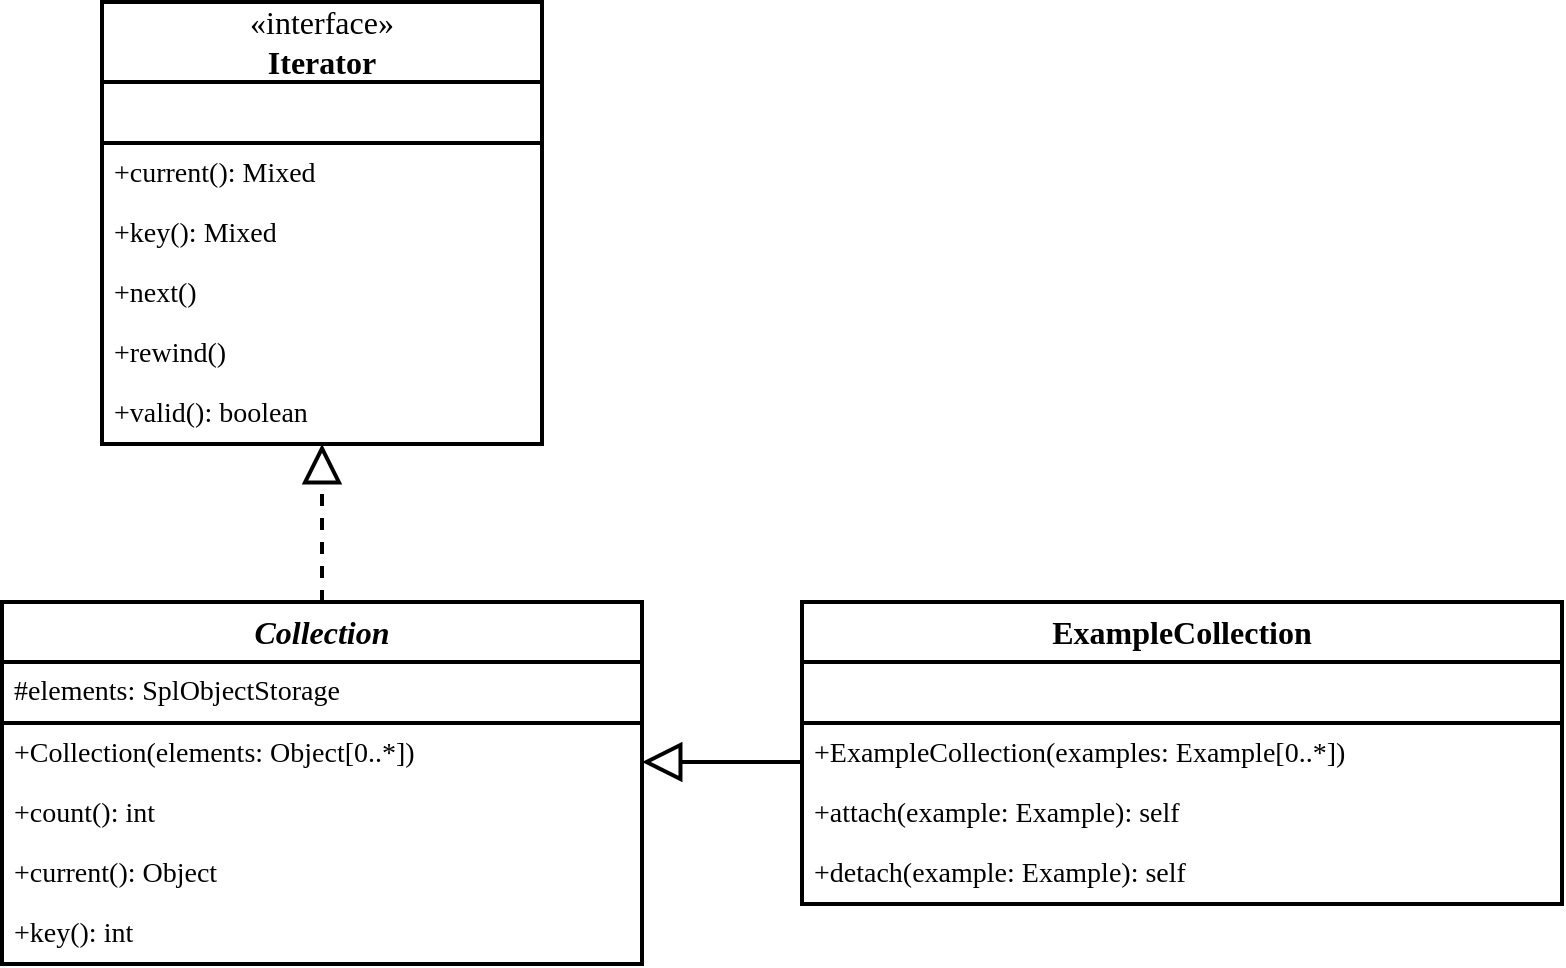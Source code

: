 <mxfile version="13.7.3" type="device" pages="2"><diagram id="HzJDjm7sdKUmM8Tuk4fB" name="collections"><mxGraphModel dx="1264" dy="592" grid="1" gridSize="10" guides="1" tooltips="1" connect="1" arrows="1" fold="1" page="1" pageScale="1" pageWidth="2336" pageHeight="1654" math="0" shadow="0"><root><mxCell id="YtUY-2kbkM7jE1DaFU9k-0"/><mxCell id="YtUY-2kbkM7jE1DaFU9k-1" parent="YtUY-2kbkM7jE1DaFU9k-0"/><mxCell id="v2nM0Q_gsC54IUN-xVkL-8" value="&lt;span&gt;Collection&lt;/span&gt;" style="swimlane;fontStyle=3;align=center;verticalAlign=middle;childLayout=stackLayout;horizontal=1;startSize=30;horizontalStack=0;resizeParent=1;resizeParentMax=0;resizeLast=0;collapsible=0;marginBottom=0;fontSize=16;fontFamily=Lucida Console;strokeWidth=2;swimlaneLine=1;rounded=0;shadow=0;glass=0;swimlaneFillColor=none;fillColor=none;labelBackgroundColor=none;labelBorderColor=none;whiteSpace=wrap;html=1;noLabel=0;expand=1;dropTarget=1;container=0;movableLabel=0;treeFolding=0;comic=0;" parent="YtUY-2kbkM7jE1DaFU9k-1" vertex="1"><mxGeometry x="80" y="380" width="320" height="181" as="geometry"><mxRectangle x="40" y="40" width="160" height="32" as="alternateBounds"/></mxGeometry></mxCell><mxCell id="v2nM0Q_gsC54IUN-xVkL-9" value="#elements: SplObjectStorage" style="text;align=left;verticalAlign=middle;spacingLeft=4;spacingRight=4;overflow=hidden;rotatable=0;points=[[0,0.5],[1,0.5]];portConstraint=eastwest;fontSize=14;fontFamily=Lucida Console;whiteSpace=wrap;strokeWidth=2;html=1;labelBackgroundColor=none;" parent="v2nM0Q_gsC54IUN-xVkL-8" vertex="1"><mxGeometry y="30" width="320" height="30" as="geometry"/></mxCell><mxCell id="v2nM0Q_gsC54IUN-xVkL-11" value="" style="line;strokeWidth=2;fillColor=none;align=left;verticalAlign=middle;spacingTop=-1;spacingLeft=3;spacingRight=3;rotatable=0;labelPosition=right;points=[];portConstraint=eastwest;fontSize=11;html=1;" parent="v2nM0Q_gsC54IUN-xVkL-8" vertex="1"><mxGeometry y="60" width="320" height="1" as="geometry"/></mxCell><mxCell id="r6J_JK4LlULFJ6nVrDtr-6" value="+Collection(elements: Object[0..*])" style="text;strokeColor=none;fillColor=none;align=left;verticalAlign=middle;spacingLeft=4;spacingRight=4;overflow=hidden;rotatable=0;points=[[0,0.5],[1,0.5]];portConstraint=eastwest;fontSize=14;fontFamily=Lucida Console;whiteSpace=wrap;html=1;fontStyle=0" parent="v2nM0Q_gsC54IUN-xVkL-8" vertex="1"><mxGeometry y="61" width="320" height="30" as="geometry"/></mxCell><mxCell id="v2nM0Q_gsC54IUN-xVkL-14" value="+count(): int" style="text;strokeColor=none;fillColor=none;align=left;verticalAlign=middle;spacingLeft=4;spacingRight=4;overflow=hidden;rotatable=0;points=[[0,0.5],[1,0.5]];portConstraint=eastwest;fontSize=14;fontFamily=Lucida Console;whiteSpace=wrap;html=1;fontStyle=0" parent="v2nM0Q_gsC54IUN-xVkL-8" vertex="1"><mxGeometry y="91" width="320" height="30" as="geometry"/></mxCell><mxCell id="v2nM0Q_gsC54IUN-xVkL-16" value="+current(): Object" style="text;strokeColor=none;fillColor=none;align=left;verticalAlign=middle;spacingLeft=4;spacingRight=4;overflow=hidden;rotatable=0;points=[[0,0.5],[1,0.5]];portConstraint=eastwest;fontSize=14;fontFamily=Lucida Console;whiteSpace=wrap;html=1;fontStyle=0" parent="v2nM0Q_gsC54IUN-xVkL-8" vertex="1"><mxGeometry y="121" width="320" height="30" as="geometry"/></mxCell><mxCell id="v2nM0Q_gsC54IUN-xVkL-17" value="+key(): int" style="text;strokeColor=none;fillColor=none;align=left;verticalAlign=middle;spacingLeft=4;spacingRight=4;overflow=hidden;rotatable=0;points=[[0,0.5],[1,0.5]];portConstraint=eastwest;fontSize=14;fontFamily=Lucida Console;whiteSpace=wrap;html=1;fontStyle=0" parent="v2nM0Q_gsC54IUN-xVkL-8" vertex="1"><mxGeometry y="151" width="320" height="30" as="geometry"/></mxCell><mxCell id="v2nM0Q_gsC54IUN-xVkL-13" style="edgeStyle=orthogonalEdgeStyle;rounded=0;orthogonalLoop=1;jettySize=auto;html=1;fontSize=14;strokeWidth=2;endArrow=block;endFill=0;anchorPointDirection=1;snapToPoint=0;fixDash=0;noJump=0;comic=0;endSize=15;startSize=5;dashed=1;" parent="YtUY-2kbkM7jE1DaFU9k-1" source="v2nM0Q_gsC54IUN-xVkL-8" target="v2nM0Q_gsC54IUN-xVkL-0" edge="1"><mxGeometry relative="1" as="geometry"><mxPoint x="799.999" y="360" as="sourcePoint"/><mxPoint x="509.999" y="111" as="targetPoint"/><Array as="points"><mxPoint x="240" y="340"/><mxPoint x="240" y="340"/></Array></mxGeometry></mxCell><mxCell id="ymG-iNBQmfL_p_jZAI6Z-1" style="edgeStyle=orthogonalEdgeStyle;rounded=0;orthogonalLoop=1;jettySize=auto;html=1;fontSize=14;strokeWidth=2;endArrow=block;endFill=0;anchorPointDirection=1;snapToPoint=0;fixDash=0;noJump=0;comic=0;endSize=15;startSize=5;jumpStyle=gap;jumpSize=10;" parent="YtUY-2kbkM7jE1DaFU9k-1" source="r6J_JK4LlULFJ6nVrDtr-0" target="v2nM0Q_gsC54IUN-xVkL-8" edge="1"><mxGeometry relative="1" as="geometry"><mxPoint x="450" y="350" as="sourcePoint"/><mxPoint x="700" y="280" as="targetPoint"/><Array as="points"><mxPoint x="460" y="460"/><mxPoint x="460" y="460"/></Array></mxGeometry></mxCell><mxCell id="r6J_JK4LlULFJ6nVrDtr-0" value="&lt;span&gt;ExampleCollection&lt;/span&gt;" style="swimlane;fontStyle=1;align=center;verticalAlign=middle;childLayout=stackLayout;horizontal=1;startSize=30;horizontalStack=0;resizeParent=1;resizeParentMax=0;resizeLast=0;collapsible=0;marginBottom=0;fontSize=16;fontFamily=Lucida Console;strokeWidth=2;swimlaneLine=1;rounded=0;shadow=0;glass=0;swimlaneFillColor=none;fillColor=none;labelBackgroundColor=none;labelBorderColor=none;whiteSpace=wrap;html=1;noLabel=0;expand=1;dropTarget=1;container=0;movableLabel=0;treeFolding=0;comic=0;" parent="YtUY-2kbkM7jE1DaFU9k-1" vertex="1"><mxGeometry x="480" y="380" width="380" height="151" as="geometry"><mxRectangle x="40" y="40" width="160" height="32" as="alternateBounds"/></mxGeometry></mxCell><mxCell id="r6J_JK4LlULFJ6nVrDtr-1" value="&amp;nbsp;" style="text;align=left;verticalAlign=middle;spacingLeft=4;spacingRight=4;overflow=hidden;rotatable=0;points=[[0,0.5],[1,0.5]];portConstraint=eastwest;fontSize=14;fontFamily=Lucida Console;whiteSpace=wrap;strokeWidth=2;html=1;labelBackgroundColor=none;" parent="r6J_JK4LlULFJ6nVrDtr-0" vertex="1"><mxGeometry y="30" width="380" height="30" as="geometry"/></mxCell><mxCell id="r6J_JK4LlULFJ6nVrDtr-2" value="" style="line;strokeWidth=2;fillColor=none;align=left;verticalAlign=middle;spacingTop=-1;spacingLeft=3;spacingRight=3;rotatable=0;labelPosition=right;points=[];portConstraint=eastwest;fontSize=11;html=1;" parent="r6J_JK4LlULFJ6nVrDtr-0" vertex="1"><mxGeometry y="60" width="380" height="1" as="geometry"/></mxCell><mxCell id="r6J_JK4LlULFJ6nVrDtr-8" value="+ExampleCollection(examples: Example[0..*])" style="text;strokeColor=none;fillColor=none;align=left;verticalAlign=middle;spacingLeft=4;spacingRight=4;overflow=hidden;rotatable=0;points=[[0,0.5],[1,0.5]];portConstraint=eastwest;fontSize=14;fontFamily=Lucida Console;whiteSpace=wrap;html=1;fontStyle=0" parent="r6J_JK4LlULFJ6nVrDtr-0" vertex="1"><mxGeometry y="61" width="380" height="30" as="geometry"/></mxCell><mxCell id="r6J_JK4LlULFJ6nVrDtr-4" value="+attach(example: Example): self" style="text;strokeColor=none;fillColor=none;align=left;verticalAlign=middle;spacingLeft=4;spacingRight=4;overflow=hidden;rotatable=0;points=[[0,0.5],[1,0.5]];portConstraint=eastwest;fontSize=14;fontFamily=Lucida Console;whiteSpace=wrap;html=1;fontStyle=0" parent="r6J_JK4LlULFJ6nVrDtr-0" vertex="1"><mxGeometry y="91" width="380" height="30" as="geometry"/></mxCell><mxCell id="ymG-iNBQmfL_p_jZAI6Z-0" value="+detach(example: Example): self" style="text;strokeColor=none;fillColor=none;align=left;verticalAlign=middle;spacingLeft=4;spacingRight=4;overflow=hidden;rotatable=0;points=[[0,0.5],[1,0.5]];portConstraint=eastwest;fontSize=14;fontFamily=Lucida Console;whiteSpace=wrap;html=1;fontStyle=0" parent="r6J_JK4LlULFJ6nVrDtr-0" vertex="1"><mxGeometry y="121" width="380" height="30" as="geometry"/></mxCell><mxCell id="v2nM0Q_gsC54IUN-xVkL-0" value="&lt;span style=&quot;font-weight: 400&quot;&gt;«interface»&lt;/span&gt;&lt;br style=&quot;font-weight: 400&quot;&gt;Iterator" style="swimlane;fontStyle=1;align=center;verticalAlign=middle;childLayout=stackLayout;horizontal=1;startSize=40;horizontalStack=0;resizeParent=1;resizeParentMax=0;resizeLast=0;collapsible=0;marginBottom=0;fontSize=16;fontFamily=Lucida Console;strokeWidth=2;swimlaneLine=1;rounded=0;shadow=0;glass=0;swimlaneFillColor=none;fillColor=none;labelBackgroundColor=none;labelBorderColor=none;whiteSpace=wrap;html=1;noLabel=0;expand=1;dropTarget=1;container=0;movableLabel=0;treeFolding=0;comic=0;" parent="YtUY-2kbkM7jE1DaFU9k-1" vertex="1"><mxGeometry x="130" y="80" width="220" height="221" as="geometry"><mxRectangle x="40" y="40" width="160" height="32" as="alternateBounds"/></mxGeometry></mxCell><mxCell id="v2nM0Q_gsC54IUN-xVkL-1" value="&amp;nbsp;" style="text;align=left;verticalAlign=middle;spacingLeft=4;spacingRight=4;overflow=hidden;rotatable=0;points=[[0,0.5],[1,0.5]];portConstraint=eastwest;fontSize=14;fontFamily=Lucida Console;whiteSpace=wrap;strokeWidth=2;html=1;labelBackgroundColor=none;" parent="v2nM0Q_gsC54IUN-xVkL-0" vertex="1"><mxGeometry y="40" width="220" height="30" as="geometry"/></mxCell><mxCell id="v2nM0Q_gsC54IUN-xVkL-2" value="" style="line;strokeWidth=2;fillColor=none;align=left;verticalAlign=middle;spacingTop=-1;spacingLeft=3;spacingRight=3;rotatable=0;labelPosition=right;points=[];portConstraint=eastwest;fontSize=11;html=1;" parent="v2nM0Q_gsC54IUN-xVkL-0" vertex="1"><mxGeometry y="70" width="220" height="1" as="geometry"/></mxCell><mxCell id="v2nM0Q_gsC54IUN-xVkL-4" value="+current(): Mixed" style="text;strokeColor=none;fillColor=none;align=left;verticalAlign=middle;spacingLeft=4;spacingRight=4;overflow=hidden;rotatable=0;points=[[0,0.5],[1,0.5]];portConstraint=eastwest;fontSize=14;fontFamily=Lucida Console;whiteSpace=wrap;html=1;" parent="v2nM0Q_gsC54IUN-xVkL-0" vertex="1"><mxGeometry y="71" width="220" height="30" as="geometry"/></mxCell><mxCell id="v2nM0Q_gsC54IUN-xVkL-5" value="+key(): Mixed" style="text;strokeColor=none;fillColor=none;align=left;verticalAlign=middle;spacingLeft=4;spacingRight=4;overflow=hidden;rotatable=0;points=[[0,0.5],[1,0.5]];portConstraint=eastwest;fontSize=14;fontFamily=Lucida Console;whiteSpace=wrap;html=1;" parent="v2nM0Q_gsC54IUN-xVkL-0" vertex="1"><mxGeometry y="101" width="220" height="30" as="geometry"/></mxCell><mxCell id="v2nM0Q_gsC54IUN-xVkL-6" value="+next()" style="text;strokeColor=none;fillColor=none;align=left;verticalAlign=middle;spacingLeft=4;spacingRight=4;overflow=hidden;rotatable=0;points=[[0,0.5],[1,0.5]];portConstraint=eastwest;fontSize=14;fontFamily=Lucida Console;whiteSpace=wrap;html=1;" parent="v2nM0Q_gsC54IUN-xVkL-0" vertex="1"><mxGeometry y="131" width="220" height="30" as="geometry"/></mxCell><mxCell id="v2nM0Q_gsC54IUN-xVkL-3" value="+rewind()" style="text;strokeColor=none;fillColor=none;align=left;verticalAlign=middle;spacingLeft=4;spacingRight=4;overflow=hidden;rotatable=0;points=[[0,0.5],[1,0.5]];portConstraint=eastwest;fontSize=14;fontFamily=Lucida Console;whiteSpace=wrap;html=1;" parent="v2nM0Q_gsC54IUN-xVkL-0" vertex="1"><mxGeometry y="161" width="220" height="30" as="geometry"/></mxCell><mxCell id="v2nM0Q_gsC54IUN-xVkL-7" value="+valid(): boolean" style="text;strokeColor=none;fillColor=none;align=left;verticalAlign=middle;spacingLeft=4;spacingRight=4;overflow=hidden;rotatable=0;points=[[0,0.5],[1,0.5]];portConstraint=eastwest;fontSize=14;fontFamily=Lucida Console;whiteSpace=wrap;html=1;" parent="v2nM0Q_gsC54IUN-xVkL-0" vertex="1"><mxGeometry y="191" width="220" height="30" as="geometry"/></mxCell></root></mxGraphModel></diagram><diagram name="autoloader" id="-rNI0J8mjfEAYsX0GZvK"><mxGraphModel dx="1264" dy="592" grid="1" gridSize="10" guides="1" tooltips="1" connect="1" arrows="1" fold="1" page="1" pageScale="1" pageWidth="2336" pageHeight="1654" math="0" shadow="0"><root><mxCell id="LexonDIPVUYyu0fT80gv-0"/><mxCell id="LexonDIPVUYyu0fT80gv-1" parent="LexonDIPVUYyu0fT80gv-0"/><mxCell id="LexonDIPVUYyu0fT80gv-11" value="&lt;span&gt;Autoloader&lt;/span&gt;" style="swimlane;fontStyle=1;align=center;verticalAlign=middle;childLayout=stackLayout;horizontal=1;startSize=30;horizontalStack=0;resizeParent=1;resizeParentMax=0;resizeLast=0;collapsible=0;marginBottom=0;fontSize=16;fontFamily=Lucida Console;strokeWidth=2;swimlaneLine=1;rounded=0;shadow=0;glass=0;swimlaneFillColor=none;fillColor=none;labelBackgroundColor=none;labelBorderColor=none;whiteSpace=wrap;html=1;noLabel=0;expand=1;dropTarget=1;container=0;movableLabel=0;treeFolding=0;comic=0;" parent="LexonDIPVUYyu0fT80gv-1" vertex="1"><mxGeometry x="80" y="80" width="240" height="121" as="geometry"><mxRectangle x="40" y="40" width="160" height="32" as="alternateBounds"/></mxGeometry></mxCell><mxCell id="LexonDIPVUYyu0fT80gv-12" value="&amp;nbsp;" style="text;align=left;verticalAlign=middle;spacingLeft=4;spacingRight=4;overflow=hidden;rotatable=0;points=[[0,0.5],[1,0.5]];portConstraint=eastwest;fontSize=14;fontFamily=Lucida Console;whiteSpace=wrap;strokeWidth=2;html=1;labelBackgroundColor=none;" parent="LexonDIPVUYyu0fT80gv-11" vertex="1"><mxGeometry y="30" width="240" height="30" as="geometry"/></mxCell><mxCell id="LexonDIPVUYyu0fT80gv-13" value="" style="line;strokeWidth=2;fillColor=none;align=left;verticalAlign=middle;spacingTop=-1;spacingLeft=3;spacingRight=3;rotatable=0;labelPosition=right;points=[];portConstraint=eastwest;fontSize=11;html=1;" parent="LexonDIPVUYyu0fT80gv-11" vertex="1"><mxGeometry y="60" width="240" height="1" as="geometry"/></mxCell><mxCell id="LexonDIPVUYyu0fT80gv-14" value="+register()" style="text;strokeColor=none;fillColor=none;align=left;verticalAlign=middle;spacingLeft=4;spacingRight=4;overflow=hidden;rotatable=0;points=[[0,0.5],[1,0.5]];portConstraint=eastwest;fontSize=14;fontFamily=Lucida Console;whiteSpace=wrap;html=1;fontStyle=0" parent="LexonDIPVUYyu0fT80gv-11" vertex="1"><mxGeometry y="61" width="240" height="30" as="geometry"/></mxCell><mxCell id="LexonDIPVUYyu0fT80gv-15" value="#load(className: String)" style="text;strokeColor=none;fillColor=none;align=left;verticalAlign=middle;spacingLeft=4;spacingRight=4;overflow=hidden;rotatable=0;points=[[0,0.5],[1,0.5]];portConstraint=eastwest;fontSize=14;fontFamily=Lucida Console;whiteSpace=wrap;html=1;fontStyle=0" parent="LexonDIPVUYyu0fT80gv-11" vertex="1"><mxGeometry y="91" width="240" height="30" as="geometry"/></mxCell></root></mxGraphModel></diagram></mxfile>